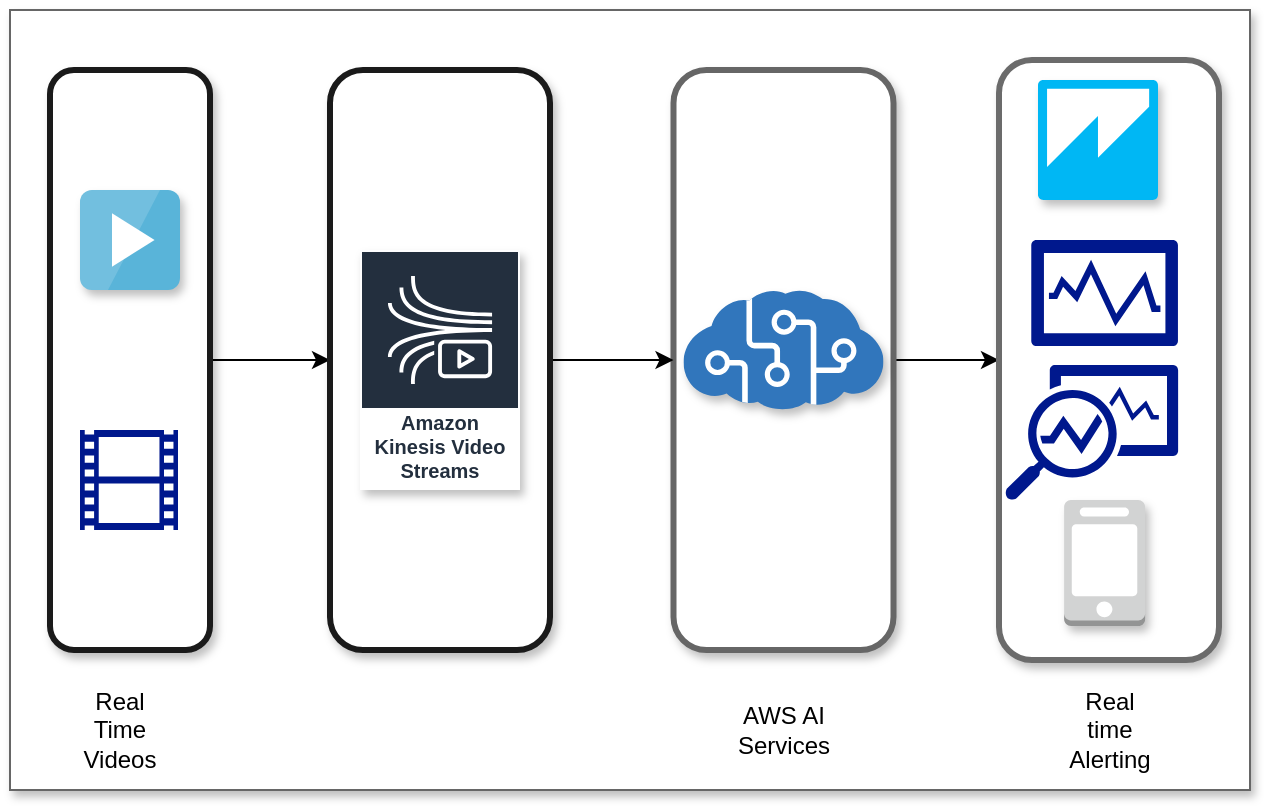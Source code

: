 <mxfile version="12.9.9" type="device"><diagram id="NvpqJBKRmjGPZKzPypbm" name="Page-1"><mxGraphModel dx="1055" dy="808" grid="1" gridSize="10" guides="1" tooltips="1" connect="1" arrows="1" fold="1" page="1" pageScale="1" pageWidth="1654" pageHeight="1169" math="0" shadow="0"><root><mxCell id="0"/><mxCell id="1" parent="0"/><mxCell id="_4w6U7FC3ZFWlDn2LjqE-82" value="" style="rounded=0;whiteSpace=wrap;html=1;shadow=1;strokeColor=#666666;strokeWidth=1;" parent="1" vertex="1"><mxGeometry x="60" y="200" width="620" height="390" as="geometry"/></mxCell><mxCell id="_4w6U7FC3ZFWlDn2LjqE-92" style="edgeStyle=orthogonalEdgeStyle;rounded=0;orthogonalLoop=1;jettySize=auto;html=1;exitX=1;exitY=0.5;exitDx=0;exitDy=0;" parent="1" source="_4w6U7FC3ZFWlDn2LjqE-90" target="_4w6U7FC3ZFWlDn2LjqE-67" edge="1"><mxGeometry relative="1" as="geometry"/></mxCell><mxCell id="_4w6U7FC3ZFWlDn2LjqE-90" value="" style="rounded=1;whiteSpace=wrap;html=1;shadow=1;strokeColor=#1A1A1A;strokeWidth=3;" parent="1" vertex="1"><mxGeometry x="80" y="230" width="80" height="290" as="geometry"/></mxCell><mxCell id="7kIiasj_1ckSFQW5aAyv-3" value="" style="edgeStyle=orthogonalEdgeStyle;rounded=0;orthogonalLoop=1;jettySize=auto;html=1;" edge="1" parent="1" source="_4w6U7FC3ZFWlDn2LjqE-68" target="_4w6U7FC3ZFWlDn2LjqE-69"><mxGeometry relative="1" as="geometry"/></mxCell><mxCell id="_4w6U7FC3ZFWlDn2LjqE-68" value="" style="rounded=1;whiteSpace=wrap;html=1;shadow=1;strokeColor=#666666;strokeWidth=3;" parent="1" vertex="1"><mxGeometry x="391.75" y="230" width="110" height="290" as="geometry"/></mxCell><mxCell id="_4w6U7FC3ZFWlDn2LjqE-80" style="edgeStyle=orthogonalEdgeStyle;rounded=0;orthogonalLoop=1;jettySize=auto;html=1;exitX=1;exitY=0.5;exitDx=0;exitDy=0;entryX=0;entryY=0.5;entryDx=0;entryDy=0;" parent="1" source="_4w6U7FC3ZFWlDn2LjqE-67" target="_4w6U7FC3ZFWlDn2LjqE-68" edge="1"><mxGeometry relative="1" as="geometry"/></mxCell><mxCell id="_4w6U7FC3ZFWlDn2LjqE-67" value="" style="rounded=1;whiteSpace=wrap;html=1;shadow=1;strokeColor=#1A1A1A;strokeWidth=3;" parent="1" vertex="1"><mxGeometry x="220" y="230" width="110" height="290" as="geometry"/></mxCell><mxCell id="_4w6U7FC3ZFWlDn2LjqE-69" value="" style="rounded=1;whiteSpace=wrap;html=1;shadow=1;strokeColor=#6B6B6B;strokeWidth=3;" parent="1" vertex="1"><mxGeometry x="554.5" y="225" width="110" height="300" as="geometry"/></mxCell><mxCell id="_4w6U7FC3ZFWlDn2LjqE-70" value="" style="outlineConnect=0;dashed=0;verticalLabelPosition=bottom;verticalAlign=top;align=center;html=1;shape=mxgraph.aws3.quicksight;fillColor=#00B7F4;gradientColor=none;shadow=1;strokeColor=#D8FFBA;strokeWidth=3;" parent="1" vertex="1"><mxGeometry x="574" y="235" width="60" height="60" as="geometry"/></mxCell><mxCell id="_4w6U7FC3ZFWlDn2LjqE-72" value="" style="outlineConnect=0;dashed=0;verticalLabelPosition=bottom;verticalAlign=top;align=center;html=1;shape=mxgraph.aws3.mobile_client;fillColor=#D2D3D3;gradientColor=none;shadow=1;strokeColor=#D8FFBA;strokeWidth=3;" parent="1" vertex="1"><mxGeometry x="587.06" y="445" width="40.5" height="63" as="geometry"/></mxCell><mxCell id="_4w6U7FC3ZFWlDn2LjqE-73" value="" style="aspect=fixed;pointerEvents=1;shadow=0;dashed=0;html=1;strokeColor=none;labelPosition=center;verticalLabelPosition=bottom;verticalAlign=top;align=center;fillColor=#00188D;shape=mxgraph.mscae.enterprise.performance_monitor" parent="1" vertex="1"><mxGeometry x="570.5" y="315" width="73.61" height="53" as="geometry"/></mxCell><mxCell id="_4w6U7FC3ZFWlDn2LjqE-74" value="" style="aspect=fixed;pointerEvents=1;shadow=0;dashed=0;html=1;strokeColor=none;labelPosition=center;verticalLabelPosition=bottom;verticalAlign=top;align=center;fillColor=#00188D;shape=mxgraph.mscae.enterprise.monitor_running_apps" parent="1" vertex="1"><mxGeometry x="557.57" y="377.5" width="86.54" height="67.5" as="geometry"/></mxCell><mxCell id="_4w6U7FC3ZFWlDn2LjqE-78" value="Real time Alerting" style="text;html=1;strokeColor=none;fillColor=none;align=center;verticalAlign=middle;whiteSpace=wrap;rounded=0;shadow=1;" parent="1" vertex="1"><mxGeometry x="589.5" y="550" width="40" height="20" as="geometry"/></mxCell><mxCell id="_4w6U7FC3ZFWlDn2LjqE-86" value="Amazon Kinesis Video Streams" style="outlineConnect=0;fontColor=#232F3E;gradientColor=none;strokeColor=#ffffff;fillColor=#232F3E;dashed=0;verticalLabelPosition=middle;verticalAlign=bottom;align=center;html=1;whiteSpace=wrap;fontSize=10;fontStyle=1;spacing=3;shape=mxgraph.aws4.productIcon;prIcon=mxgraph.aws4.kinesis_video_streams;shadow=1;" parent="1" vertex="1"><mxGeometry x="235" y="320" width="80" height="120" as="geometry"/></mxCell><mxCell id="_4w6U7FC3ZFWlDn2LjqE-87" value="AWS AI Services" style="text;html=1;strokeColor=none;fillColor=none;align=center;verticalAlign=middle;whiteSpace=wrap;rounded=0;shadow=1;" parent="1" vertex="1"><mxGeometry x="426.75" y="550" width="40" height="20" as="geometry"/></mxCell><mxCell id="_4w6U7FC3ZFWlDn2LjqE-88" value="" style="aspect=fixed;html=1;points=[];align=center;image;fontSize=12;image=img/lib/mscae/Media_On_Demand.svg;shadow=1;strokeColor=#666666;strokeWidth=1;" parent="1" vertex="1"><mxGeometry x="95" y="290" width="50" height="50" as="geometry"/></mxCell><mxCell id="_4w6U7FC3ZFWlDn2LjqE-93" value="Real Time Videos" style="text;html=1;strokeColor=none;fillColor=none;align=center;verticalAlign=middle;whiteSpace=wrap;rounded=0;shadow=1;" parent="1" vertex="1"><mxGeometry x="95" y="550" width="40" height="20" as="geometry"/></mxCell><mxCell id="_4w6U7FC3ZFWlDn2LjqE-94" value="" style="aspect=fixed;html=1;points=[];align=center;image;fontSize=12;image=img/lib/mscae/Cognitive_Services.svg;shadow=1;strokeColor=#666666;strokeWidth=1;" parent="1" vertex="1"><mxGeometry x="396.74" y="340" width="100.01" height="60" as="geometry"/></mxCell><mxCell id="_4w6U7FC3ZFWlDn2LjqE-95" value="" style="aspect=fixed;pointerEvents=1;shadow=0;dashed=0;html=1;strokeColor=none;labelPosition=center;verticalLabelPosition=bottom;verticalAlign=top;align=center;fillColor=#00188D;shape=mxgraph.mscae.general.video" parent="1" vertex="1"><mxGeometry x="95" y="410" width="49" height="50" as="geometry"/></mxCell></root></mxGraphModel></diagram></mxfile>